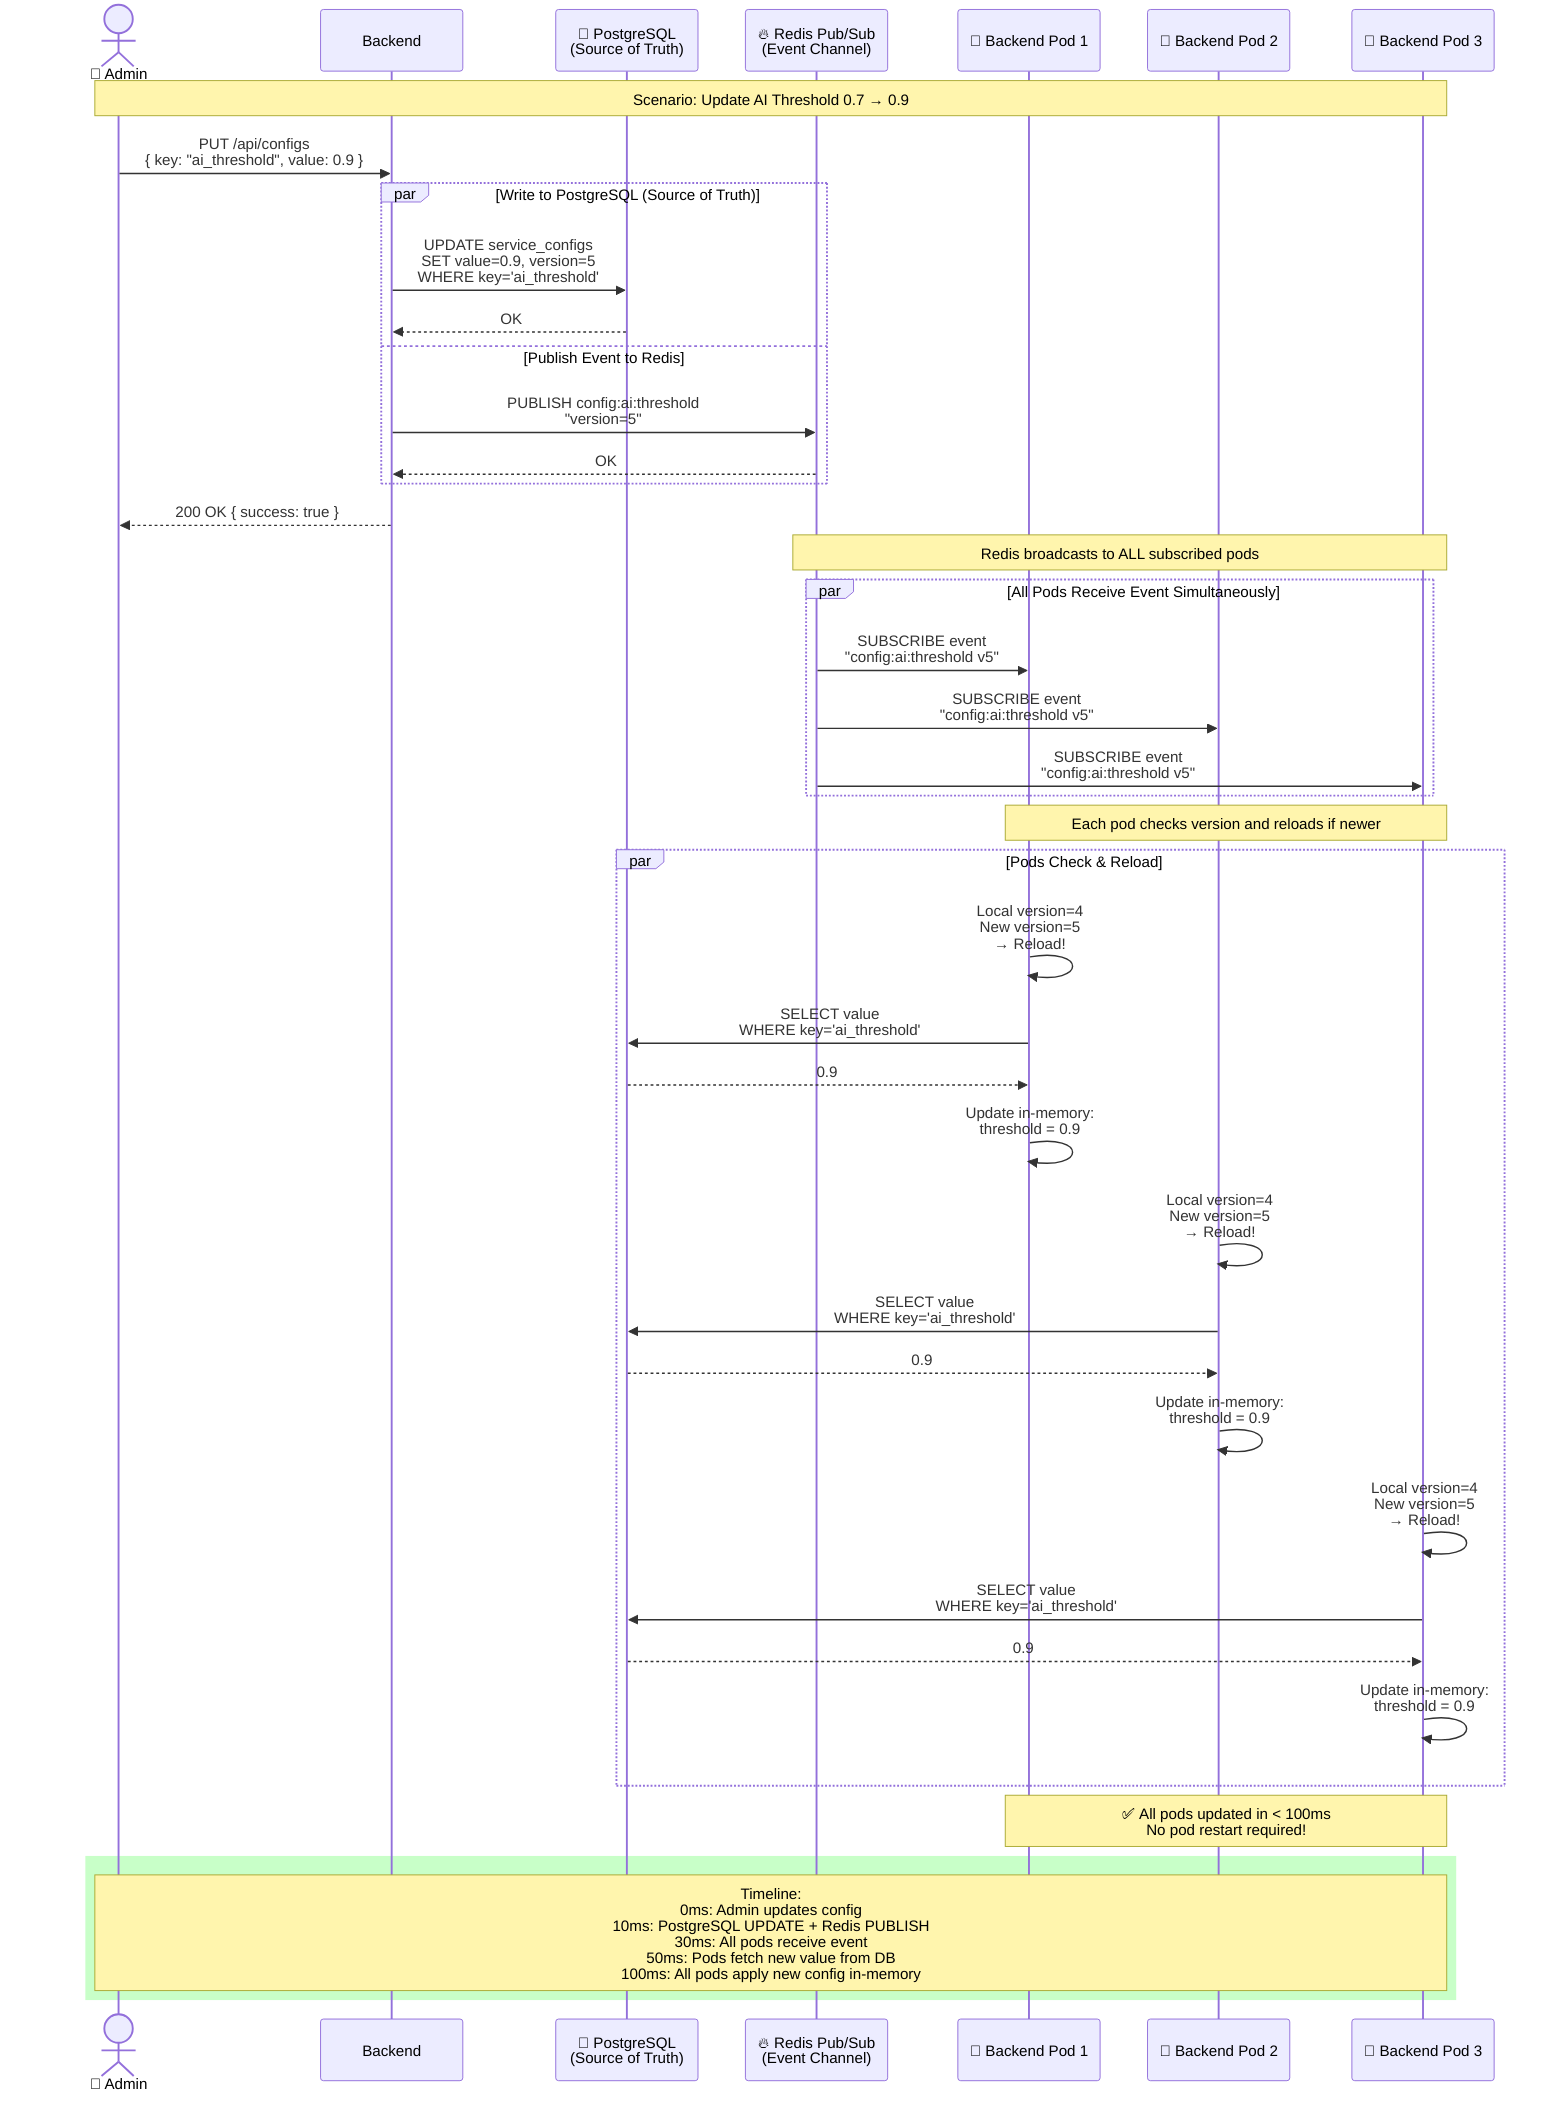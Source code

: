 %% Config Hot-Reload Sequence

sequenceDiagram
    actor Admin as 👤 Admin
    participant Backend
    participant PostgreSQL as 💾 PostgreSQL<br/>(Source of Truth)
    participant Redis as 🔥 Redis Pub/Sub<br/>(Event Channel)
    participant Pod1 as 🚀 Backend Pod 1
    participant Pod2 as 🚀 Backend Pod 2
    participant Pod3 as 🚀 Backend Pod 3

    Note over Admin,Pod3: Scenario: Update AI Threshold 0.7 → 0.9

    Admin->>Backend: PUT /api/configs<br/>{ key: "ai_threshold", value: 0.9 }

    par Write to PostgreSQL (Source of Truth)
        Backend->>PostgreSQL: UPDATE service_configs<br/>SET value=0.9, version=5<br/>WHERE key='ai_threshold'
        PostgreSQL-->>Backend: OK
    and Publish Event to Redis
        Backend->>Redis: PUBLISH config:ai:threshold<br/>"version=5"
        Redis-->>Backend: OK
    end

    Backend-->>Admin: 200 OK { success: true }

    Note over Redis,Pod3: Redis broadcasts to ALL subscribed pods

    par All Pods Receive Event Simultaneously
        Redis->>Pod1: SUBSCRIBE event<br/>"config:ai:threshold v5"
        Redis->>Pod2: SUBSCRIBE event<br/>"config:ai:threshold v5"
        Redis->>Pod3: SUBSCRIBE event<br/>"config:ai:threshold v5"
    end

    Note over Pod1,Pod3: Each pod checks version and reloads if newer

    par Pods Check & Reload
        Pod1->>Pod1: Local version=4<br/>New version=5<br/>→ Reload!
        Pod1->>PostgreSQL: SELECT value<br/>WHERE key='ai_threshold'
        PostgreSQL-->>Pod1: 0.9
        Pod1->>Pod1: Update in-memory:<br/>threshold = 0.9

        Pod2->>Pod2: Local version=4<br/>New version=5<br/>→ Reload!
        Pod2->>PostgreSQL: SELECT value<br/>WHERE key='ai_threshold'
        PostgreSQL-->>Pod2: 0.9
        Pod2->>Pod2: Update in-memory:<br/>threshold = 0.9

        Pod3->>Pod3: Local version=4<br/>New version=5<br/>→ Reload!
        Pod3->>PostgreSQL: SELECT value<br/>WHERE key='ai_threshold'
        PostgreSQL-->>Pod3: 0.9
        Pod3->>Pod3: Update in-memory:<br/>threshold = 0.9
    end

    Note over Pod1,Pod3: ✅ All pods updated in < 100ms<br/>No pod restart required!

    rect rgb(200, 255, 200)
        Note over Admin,Pod3: Timeline:<br/>0ms: Admin updates config<br/>10ms: PostgreSQL UPDATE + Redis PUBLISH<br/>30ms: All pods receive event<br/>50ms: Pods fetch new value from DB<br/>100ms: All pods apply new config in-memory
    end